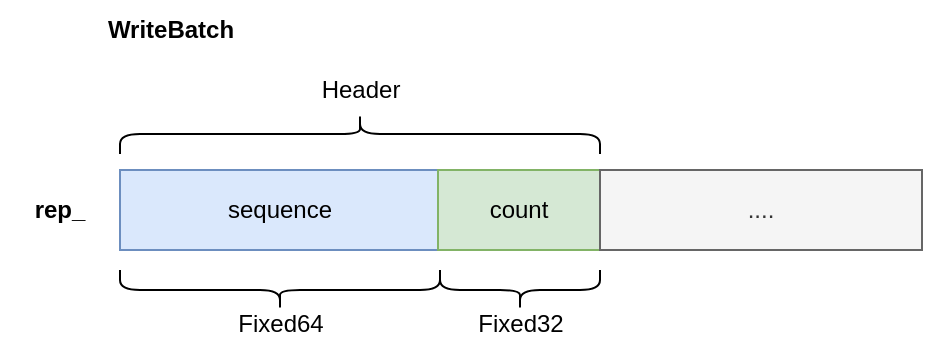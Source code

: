 <mxfile version="24.0.7" type="github" pages="3">
  <diagram id="k53R_lnt_Sdv_NGEuWvp" name="第 1 页">
    <mxGraphModel dx="1877" dy="558" grid="1" gridSize="10" guides="1" tooltips="1" connect="1" arrows="1" fold="1" page="1" pageScale="1" pageWidth="827" pageHeight="1169" math="0" shadow="0">
      <root>
        <mxCell id="0" />
        <mxCell id="1" parent="0" />
        <mxCell id="URvbOD4tHFGXEVozk75N-1" value="sequence" style="rounded=0;whiteSpace=wrap;html=1;fillColor=#dae8fc;strokeColor=#6c8ebf;container=0;" parent="1" vertex="1">
          <mxGeometry x="13" y="145" width="160" height="40" as="geometry" />
        </mxCell>
        <mxCell id="URvbOD4tHFGXEVozk75N-2" value="count" style="rounded=0;whiteSpace=wrap;html=1;fillColor=#d5e8d4;strokeColor=#82b366;container=0;" parent="1" vertex="1">
          <mxGeometry x="172" y="145" width="81" height="40" as="geometry" />
        </mxCell>
        <mxCell id="URvbOD4tHFGXEVozk75N-3" value="...." style="rounded=0;whiteSpace=wrap;html=1;fillColor=#f5f5f5;strokeColor=#666666;fontColor=#333333;container=0;" parent="1" vertex="1">
          <mxGeometry x="253" y="145" width="161" height="40" as="geometry" />
        </mxCell>
        <mxCell id="URvbOD4tHFGXEVozk75N-5" value="" style="shape=curlyBracket;whiteSpace=wrap;html=1;rounded=1;labelPosition=left;verticalLabelPosition=middle;align=right;verticalAlign=middle;rotation=-90;size=0.5;container=0;" parent="1" vertex="1">
          <mxGeometry x="83" y="125" width="20" height="160" as="geometry" />
        </mxCell>
        <mxCell id="URvbOD4tHFGXEVozk75N-6" value="Fixed64" style="text;html=1;align=center;verticalAlign=middle;resizable=0;points=[];autosize=1;strokeColor=none;fillColor=none;container=0;" parent="1" vertex="1">
          <mxGeometry x="58" y="207" width="70" height="30" as="geometry" />
        </mxCell>
        <mxCell id="URvbOD4tHFGXEVozk75N-8" value="" style="shape=curlyBracket;whiteSpace=wrap;html=1;rounded=1;flipH=1;labelPosition=right;verticalLabelPosition=middle;align=left;verticalAlign=middle;rotation=90;container=0;" parent="1" vertex="1">
          <mxGeometry x="203" y="165" width="20" height="80" as="geometry" />
        </mxCell>
        <mxCell id="URvbOD4tHFGXEVozk75N-9" value="Fixed32" style="text;html=1;align=center;verticalAlign=middle;resizable=0;points=[];autosize=1;strokeColor=none;fillColor=none;container=0;" parent="1" vertex="1">
          <mxGeometry x="177.5" y="207" width="70" height="30" as="geometry" />
        </mxCell>
        <mxCell id="URvbOD4tHFGXEVozk75N-10" value="" style="shape=curlyBracket;whiteSpace=wrap;html=1;rounded=1;labelPosition=left;verticalLabelPosition=middle;align=right;verticalAlign=middle;rotation=90;container=0;" parent="1" vertex="1">
          <mxGeometry x="123" y="7" width="20" height="240" as="geometry" />
        </mxCell>
        <mxCell id="URvbOD4tHFGXEVozk75N-11" value="Header" style="text;html=1;align=center;verticalAlign=middle;resizable=0;points=[];autosize=1;strokeColor=none;fillColor=none;container=0;" parent="1" vertex="1">
          <mxGeometry x="103" y="90" width="60" height="30" as="geometry" />
        </mxCell>
        <mxCell id="URvbOD4tHFGXEVozk75N-12" value="&lt;b&gt;WriteBatch&lt;/b&gt;" style="text;html=1;align=center;verticalAlign=middle;resizable=0;points=[];autosize=1;strokeColor=none;fillColor=none;container=0;" parent="1" vertex="1">
          <mxGeometry x="-7" y="60" width="90" height="30" as="geometry" />
        </mxCell>
        <mxCell id="URvbOD4tHFGXEVozk75N-14" value="&lt;b&gt;rep_&lt;/b&gt;" style="text;html=1;strokeColor=none;fillColor=none;align=center;verticalAlign=middle;whiteSpace=wrap;rounded=0;" parent="1" vertex="1">
          <mxGeometry x="-47" y="150" width="60" height="30" as="geometry" />
        </mxCell>
      </root>
    </mxGraphModel>
  </diagram>
  <diagram id="RMUOH4AFn-J63V9aVuIR" name="日志">
    <mxGraphModel dx="1050" dy="588" grid="1" gridSize="10" guides="1" tooltips="1" connect="1" arrows="1" fold="1" page="1" pageScale="1" pageWidth="827" pageHeight="1169" math="0" shadow="0">
      <root>
        <mxCell id="0" />
        <mxCell id="1" parent="0" />
        <mxCell id="f81sSvOCYUk46uwJjD_y-1" value="checksum" style="rounded=0;whiteSpace=wrap;html=1;fillColor=#dae8fc;strokeColor=#6c8ebf;" vertex="1" parent="1">
          <mxGeometry x="40" y="80" width="160" height="40" as="geometry" />
        </mxCell>
        <mxCell id="f81sSvOCYUk46uwJjD_y-2" value="length" style="rounded=0;whiteSpace=wrap;html=1;fillColor=#d5e8d4;strokeColor=#82b366;" vertex="1" parent="1">
          <mxGeometry x="200" y="80" width="80" height="40" as="geometry" />
        </mxCell>
        <mxCell id="f81sSvOCYUk46uwJjD_y-3" value="type" style="rounded=0;whiteSpace=wrap;html=1;fillColor=#f8cecc;strokeColor=#b85450;" vertex="1" parent="1">
          <mxGeometry x="280" y="80" width="40" height="40" as="geometry" />
        </mxCell>
        <mxCell id="f81sSvOCYUk46uwJjD_y-4" value="" style="shape=curlyBracket;whiteSpace=wrap;html=1;rounded=1;labelPosition=left;verticalLabelPosition=middle;align=right;verticalAlign=middle;rotation=-90;" vertex="1" parent="1">
          <mxGeometry x="110" y="60" width="20" height="160" as="geometry" />
        </mxCell>
        <mxCell id="rOpv6fqfEIrmpdJGzOwJ-1" value="Fixed32" style="text;html=1;align=center;verticalAlign=middle;resizable=0;points=[];autosize=1;strokeColor=none;fillColor=none;" vertex="1" parent="1">
          <mxGeometry x="85" y="150" width="70" height="30" as="geometry" />
        </mxCell>
        <mxCell id="rOpv6fqfEIrmpdJGzOwJ-2" value="" style="shape=curlyBracket;whiteSpace=wrap;html=1;rounded=1;labelPosition=left;verticalLabelPosition=middle;align=right;verticalAlign=middle;rotation=-90;size=0.5;" vertex="1" parent="1">
          <mxGeometry x="230" y="100" width="20" height="80" as="geometry" />
        </mxCell>
        <mxCell id="rOpv6fqfEIrmpdJGzOwJ-4" value="" style="shape=curlyBracket;whiteSpace=wrap;html=1;rounded=1;labelPosition=left;verticalLabelPosition=middle;align=right;verticalAlign=middle;rotation=-90;size=0.5;" vertex="1" parent="1">
          <mxGeometry x="290" y="120" width="20" height="40" as="geometry" />
        </mxCell>
        <mxCell id="mfrbzExWGqUafXDXyoQb-1" value="" style="shape=curlyBracket;whiteSpace=wrap;html=1;rounded=1;labelPosition=left;verticalLabelPosition=middle;align=right;verticalAlign=middle;rotation=90;" vertex="1" parent="1">
          <mxGeometry x="170.13" y="-80.12" width="20.25" height="280" as="geometry" />
        </mxCell>
        <mxCell id="mfrbzExWGqUafXDXyoQb-2" value="kHeaderSize" style="text;html=1;align=center;verticalAlign=middle;resizable=0;points=[];autosize=1;strokeColor=none;fillColor=none;" vertex="1" parent="1">
          <mxGeometry x="135.26" y="20" width="90" height="30" as="geometry" />
        </mxCell>
        <mxCell id="mfrbzExWGqUafXDXyoQb-3" value="2" style="text;html=1;align=center;verticalAlign=middle;resizable=0;points=[];autosize=1;strokeColor=none;fillColor=none;" vertex="1" parent="1">
          <mxGeometry x="225" y="150" width="30" height="30" as="geometry" />
        </mxCell>
        <mxCell id="mfrbzExWGqUafXDXyoQb-4" value="1" style="text;html=1;align=center;verticalAlign=middle;resizable=0;points=[];autosize=1;strokeColor=none;fillColor=none;" vertex="1" parent="1">
          <mxGeometry x="285" y="150" width="30" height="30" as="geometry" />
        </mxCell>
        <mxCell id="Kz075IBLRhOOplbP-NPs-2" value="content" style="rounded=0;whiteSpace=wrap;html=1;fillColor=#ffe6cc;strokeColor=#d79b00;" vertex="1" parent="1">
          <mxGeometry x="320" y="80" width="200" height="40" as="geometry" />
        </mxCell>
        <mxCell id="Kz075IBLRhOOplbP-NPs-3" value="" style="shape=curlyBracket;whiteSpace=wrap;html=1;rounded=1;labelPosition=left;verticalLabelPosition=middle;align=right;verticalAlign=middle;rotation=-90;" vertex="1" parent="1">
          <mxGeometry x="410" y="40" width="20" height="200" as="geometry" />
        </mxCell>
        <mxCell id="Kz075IBLRhOOplbP-NPs-4" value="length" style="text;html=1;align=center;verticalAlign=middle;resizable=0;points=[];autosize=1;strokeColor=none;fillColor=none;" vertex="1" parent="1">
          <mxGeometry x="390" y="150" width="60" height="30" as="geometry" />
        </mxCell>
      </root>
    </mxGraphModel>
  </diagram>
  <diagram id="bu7AN7CROdqGI-1WdTsL" name="工作">
    <mxGraphModel dx="1877" dy="1727" grid="1" gridSize="10" guides="1" tooltips="1" connect="1" arrows="1" fold="1" page="1" pageScale="1" pageWidth="827" pageHeight="1169" math="0" shadow="0">
      <root>
        <mxCell id="0" />
        <mxCell id="1" parent="0" />
        <mxCell id="0yTKgrOYLCj4q2CT0tXC-10" value="" style="edgeStyle=orthogonalEdgeStyle;rounded=0;orthogonalLoop=1;jettySize=auto;html=1;" edge="1" parent="1">
          <mxGeometry relative="1" as="geometry">
            <mxPoint x="740" y="-130" as="sourcePoint" />
            <mxPoint x="650" y="340" as="targetPoint" />
          </mxGeometry>
        </mxCell>
        <mxCell id="0yTKgrOYLCj4q2CT0tXC-11" value="N" style="edgeLabel;html=1;align=center;verticalAlign=middle;resizable=0;points=[];" vertex="1" connectable="0" parent="0yTKgrOYLCj4q2CT0tXC-10">
          <mxGeometry x="-0.144" y="-1" relative="1" as="geometry">
            <mxPoint as="offset" />
          </mxGeometry>
        </mxCell>
        <mxCell id="0yTKgrOYLCj4q2CT0tXC-32" style="edgeStyle=orthogonalEdgeStyle;rounded=0;orthogonalLoop=1;jettySize=auto;html=1;" edge="1" parent="1" source="0yTKgrOYLCj4q2CT0tXC-1" target="0yTKgrOYLCj4q2CT0tXC-31">
          <mxGeometry relative="1" as="geometry" />
        </mxCell>
        <mxCell id="0yTKgrOYLCj4q2CT0tXC-33" value="Y" style="edgeLabel;html=1;align=center;verticalAlign=middle;resizable=0;points=[];" vertex="1" connectable="0" parent="0yTKgrOYLCj4q2CT0tXC-32">
          <mxGeometry x="-0.326" y="-2" relative="1" as="geometry">
            <mxPoint as="offset" />
          </mxGeometry>
        </mxCell>
        <mxCell id="0yTKgrOYLCj4q2CT0tXC-1" value="start_ns == 0x0001" style="strokeWidth=2;html=1;shape=mxgraph.flowchart.decision;whiteSpace=wrap;" vertex="1" parent="1">
          <mxGeometry x="70" y="-150" width="160" height="100" as="geometry" />
        </mxCell>
        <mxCell id="0yTKgrOYLCj4q2CT0tXC-5" value="" style="edgeStyle=orthogonalEdgeStyle;rounded=0;orthogonalLoop=1;jettySize=auto;html=1;" edge="1" parent="1" source="0yTKgrOYLCj4q2CT0tXC-2" target="0yTKgrOYLCj4q2CT0tXC-4">
          <mxGeometry relative="1" as="geometry" />
        </mxCell>
        <mxCell id="0yTKgrOYLCj4q2CT0tXC-2" value="vnode_num++" style="whiteSpace=wrap;html=1;strokeWidth=2;" vertex="1" parent="1">
          <mxGeometry x="320" y="530" width="160" height="60" as="geometry" />
        </mxCell>
        <mxCell id="0yTKgrOYLCj4q2CT0tXC-7" style="edgeStyle=orthogonalEdgeStyle;rounded=0;orthogonalLoop=1;jettySize=auto;html=1;" edge="1" parent="1" source="0yTKgrOYLCj4q2CT0tXC-4" target="0yTKgrOYLCj4q2CT0tXC-6">
          <mxGeometry relative="1" as="geometry" />
        </mxCell>
        <mxCell id="0yTKgrOYLCj4q2CT0tXC-4" value="vnode_num &amp;gt;= max_vnode_num" style="rhombus;whiteSpace=wrap;html=1;strokeWidth=2;" vertex="1" parent="1">
          <mxGeometry x="320" y="650" width="160" height="80" as="geometry" />
        </mxCell>
        <mxCell id="0yTKgrOYLCj4q2CT0tXC-6" value="结束" style="strokeWidth=2;html=1;shape=mxgraph.flowchart.terminator;whiteSpace=wrap;" vertex="1" parent="1">
          <mxGeometry x="350" y="815" width="100" height="60" as="geometry" />
        </mxCell>
        <mxCell id="0yTKgrOYLCj4q2CT0tXC-15" style="edgeStyle=orthogonalEdgeStyle;rounded=0;orthogonalLoop=1;jettySize=auto;html=1;" edge="1" parent="1" source="0yTKgrOYLCj4q2CT0tXC-12" target="0yTKgrOYLCj4q2CT0tXC-13">
          <mxGeometry relative="1" as="geometry" />
        </mxCell>
        <mxCell id="0yTKgrOYLCj4q2CT0tXC-12" value="开始" style="strokeWidth=2;html=1;shape=mxgraph.flowchart.start_1;whiteSpace=wrap;" vertex="1" parent="1">
          <mxGeometry x="350" y="-260" width="100" height="60" as="geometry" />
        </mxCell>
        <mxCell id="0yTKgrOYLCj4q2CT0tXC-21" value="" style="edgeStyle=orthogonalEdgeStyle;rounded=0;orthogonalLoop=1;jettySize=auto;html=1;" edge="1" parent="1" source="0yTKgrOYLCj4q2CT0tXC-13" target="0yTKgrOYLCj4q2CT0tXC-20">
          <mxGeometry relative="1" as="geometry" />
        </mxCell>
        <mxCell id="0yTKgrOYLCj4q2CT0tXC-26" value="Y" style="edgeLabel;html=1;align=center;verticalAlign=middle;resizable=0;points=[];" vertex="1" connectable="0" parent="0yTKgrOYLCj4q2CT0tXC-21">
          <mxGeometry x="-0.184" y="-1" relative="1" as="geometry">
            <mxPoint as="offset" />
          </mxGeometry>
        </mxCell>
        <mxCell id="0yTKgrOYLCj4q2CT0tXC-24" style="edgeStyle=orthogonalEdgeStyle;rounded=0;orthogonalLoop=1;jettySize=auto;html=1;entryX=0.5;entryY=0;entryDx=0;entryDy=0;exitX=1;exitY=0.5;exitDx=0;exitDy=0;" edge="1" parent="1" source="0yTKgrOYLCj4q2CT0tXC-13" target="0yTKgrOYLCj4q2CT0tXC-22">
          <mxGeometry relative="1" as="geometry">
            <mxPoint x="530" y="-60" as="sourcePoint" />
            <mxPoint x="530" y="150" as="targetPoint" />
            <Array as="points">
              <mxPoint x="530" y="-100" />
              <mxPoint x="530" y="110" />
              <mxPoint x="400" y="110" />
            </Array>
          </mxGeometry>
        </mxCell>
        <mxCell id="0yTKgrOYLCj4q2CT0tXC-27" value="N" style="edgeLabel;html=1;align=center;verticalAlign=middle;resizable=0;points=[];" vertex="1" connectable="0" parent="0yTKgrOYLCj4q2CT0tXC-24">
          <mxGeometry x="0.375" y="-2" relative="1" as="geometry">
            <mxPoint as="offset" />
          </mxGeometry>
        </mxCell>
        <mxCell id="0yTKgrOYLCj4q2CT0tXC-13" value="ns == \0001" style="rhombus;whiteSpace=wrap;html=1;strokeWidth=2;" vertex="1" parent="1">
          <mxGeometry x="320" y="-140" width="160" height="80" as="geometry" />
        </mxCell>
        <mxCell id="0yTKgrOYLCj4q2CT0tXC-23" value="" style="edgeStyle=orthogonalEdgeStyle;rounded=0;orthogonalLoop=1;jettySize=auto;html=1;" edge="1" parent="1" source="0yTKgrOYLCj4q2CT0tXC-20" target="0yTKgrOYLCj4q2CT0tXC-22">
          <mxGeometry relative="1" as="geometry">
            <Array as="points">
              <mxPoint x="400" y="130" />
              <mxPoint x="400" y="130" />
            </Array>
          </mxGeometry>
        </mxCell>
        <mxCell id="0yTKgrOYLCj4q2CT0tXC-20" value="将 start_ns赋值为\0001" style="whiteSpace=wrap;html=1;strokeWidth=2;" vertex="1" parent="1">
          <mxGeometry x="340" y="-10" width="120" height="60" as="geometry" />
        </mxCell>
        <mxCell id="0yTKgrOYLCj4q2CT0tXC-22" value="等待底座返回数据" style="whiteSpace=wrap;html=1;strokeWidth=2;" vertex="1" parent="1">
          <mxGeometry x="340" y="150" width="120" height="60" as="geometry" />
        </mxCell>
        <mxCell id="0yTKgrOYLCj4q2CT0tXC-30" style="edgeStyle=orthogonalEdgeStyle;rounded=0;orthogonalLoop=1;jettySize=auto;html=1;" edge="1" parent="1" source="0yTKgrOYLCj4q2CT0tXC-22" target="0yTKgrOYLCj4q2CT0tXC-1">
          <mxGeometry relative="1" as="geometry">
            <mxPoint x="400" y="180" as="sourcePoint" />
            <mxPoint x="240" y="-110" as="targetPoint" />
            <Array as="points">
              <mxPoint x="280" y="180" />
              <mxPoint x="280" y="-100" />
            </Array>
          </mxGeometry>
        </mxCell>
        <mxCell id="0yTKgrOYLCj4q2CT0tXC-31" value="当前vnode没有下一个命名空间了" style="whiteSpace=wrap;html=1;strokeWidth=2;" vertex="1" parent="1">
          <mxGeometry x="90" y="20" width="120" height="60" as="geometry" />
        </mxCell>
        <mxCell id="0yTKgrOYLCj4q2CT0tXC-36" value="" style="edgeStyle=orthogonalEdgeStyle;rounded=0;orthogonalLoop=1;jettySize=auto;html=1;" edge="1" parent="1" source="0yTKgrOYLCj4q2CT0tXC-34">
          <mxGeometry relative="1" as="geometry">
            <mxPoint x="210" y="1110" as="targetPoint" />
          </mxGeometry>
        </mxCell>
        <mxCell id="0yTKgrOYLCj4q2CT0tXC-34" value="vnode_id == 0" style="strokeWidth=2;html=1;shape=mxgraph.flowchart.start_1;whiteSpace=wrap;" vertex="1" parent="1">
          <mxGeometry x="160" y="1000" width="100" height="60" as="geometry" />
        </mxCell>
        <mxCell id="0yTKgrOYLCj4q2CT0tXC-39" value="" style="edgeStyle=orthogonalEdgeStyle;rounded=0;orthogonalLoop=1;jettySize=auto;html=1;" edge="1" parent="1" source="0yTKgrOYLCj4q2CT0tXC-37" target="0yTKgrOYLCj4q2CT0tXC-38">
          <mxGeometry relative="1" as="geometry" />
        </mxCell>
        <mxCell id="0yTKgrOYLCj4q2CT0tXC-37" value="获取指定数量的对象" style="whiteSpace=wrap;html=1;strokeWidth=2;" vertex="1" parent="1">
          <mxGeometry x="150" y="1111" width="120" height="60" as="geometry" />
        </mxCell>
        <mxCell id="0yTKgrOYLCj4q2CT0tXC-41" value="" style="edgeStyle=orthogonalEdgeStyle;rounded=0;orthogonalLoop=1;jettySize=auto;html=1;" edge="1" parent="1" source="0yTKgrOYLCj4q2CT0tXC-38" target="0yTKgrOYLCj4q2CT0tXC-40">
          <mxGeometry relative="1" as="geometry" />
        </mxCell>
        <mxCell id="0yTKgrOYLCj4q2CT0tXC-43" value="Y" style="edgeLabel;html=1;align=center;verticalAlign=middle;resizable=0;points=[];" vertex="1" connectable="0" parent="0yTKgrOYLCj4q2CT0tXC-41">
          <mxGeometry x="-0.076" y="2" relative="1" as="geometry">
            <mxPoint as="offset" />
          </mxGeometry>
        </mxCell>
        <mxCell id="0yTKgrOYLCj4q2CT0tXC-45" value="" style="edgeStyle=orthogonalEdgeStyle;rounded=0;orthogonalLoop=1;jettySize=auto;html=1;" edge="1" parent="1" source="0yTKgrOYLCj4q2CT0tXC-38" target="0yTKgrOYLCj4q2CT0tXC-44">
          <mxGeometry relative="1" as="geometry" />
        </mxCell>
        <mxCell id="0yTKgrOYLCj4q2CT0tXC-38" value="more == true?" style="rhombus;whiteSpace=wrap;html=1;strokeWidth=2;" vertex="1" parent="1">
          <mxGeometry x="150" y="1240" width="120" height="80" as="geometry" />
        </mxCell>
        <mxCell id="0yTKgrOYLCj4q2CT0tXC-42" style="edgeStyle=orthogonalEdgeStyle;rounded=0;orthogonalLoop=1;jettySize=auto;html=1;exitX=0.5;exitY=0;exitDx=0;exitDy=0;" edge="1" parent="1" source="0yTKgrOYLCj4q2CT0tXC-40" target="0yTKgrOYLCj4q2CT0tXC-37">
          <mxGeometry relative="1" as="geometry">
            <Array as="points">
              <mxPoint x="30" y="1140" />
            </Array>
          </mxGeometry>
        </mxCell>
        <mxCell id="0yTKgrOYLCj4q2CT0tXC-40" value="设置start_after" style="whiteSpace=wrap;html=1;strokeWidth=2;" vertex="1" parent="1">
          <mxGeometry x="-30" y="1250" width="120" height="60" as="geometry" />
        </mxCell>
        <mxCell id="0yTKgrOYLCj4q2CT0tXC-49" value="" style="edgeStyle=orthogonalEdgeStyle;rounded=0;orthogonalLoop=1;jettySize=auto;html=1;" edge="1" parent="1" source="0yTKgrOYLCj4q2CT0tXC-44" target="0yTKgrOYLCj4q2CT0tXC-48">
          <mxGeometry relative="1" as="geometry" />
        </mxCell>
        <mxCell id="0yTKgrOYLCj4q2CT0tXC-44" value="++vnode_id&amp;nbsp;" style="whiteSpace=wrap;html=1;strokeWidth=2;" vertex="1" parent="1">
          <mxGeometry x="150" y="1370" width="120" height="60" as="geometry" />
        </mxCell>
        <mxCell id="0yTKgrOYLCj4q2CT0tXC-51" style="edgeStyle=orthogonalEdgeStyle;rounded=0;orthogonalLoop=1;jettySize=auto;html=1;" edge="1" parent="1" source="0yTKgrOYLCj4q2CT0tXC-48" target="0yTKgrOYLCj4q2CT0tXC-50">
          <mxGeometry relative="1" as="geometry">
            <Array as="points">
              <mxPoint x="395" y="1520" />
            </Array>
          </mxGeometry>
        </mxCell>
        <mxCell id="0yTKgrOYLCj4q2CT0tXC-54" value="Y" style="edgeLabel;html=1;align=center;verticalAlign=middle;resizable=0;points=[];" vertex="1" connectable="0" parent="0yTKgrOYLCj4q2CT0tXC-51">
          <mxGeometry x="-0.464" y="2" relative="1" as="geometry">
            <mxPoint as="offset" />
          </mxGeometry>
        </mxCell>
        <mxCell id="0yTKgrOYLCj4q2CT0tXC-52" style="edgeStyle=orthogonalEdgeStyle;rounded=0;orthogonalLoop=1;jettySize=auto;html=1;" edge="1" parent="1" source="0yTKgrOYLCj4q2CT0tXC-48" target="0yTKgrOYLCj4q2CT0tXC-37">
          <mxGeometry relative="1" as="geometry">
            <Array as="points">
              <mxPoint x="395" y="1140" />
            </Array>
          </mxGeometry>
        </mxCell>
        <mxCell id="0yTKgrOYLCj4q2CT0tXC-53" value="N" style="edgeLabel;html=1;align=center;verticalAlign=middle;resizable=0;points=[];" vertex="1" connectable="0" parent="0yTKgrOYLCj4q2CT0tXC-52">
          <mxGeometry x="0.336" y="-1" relative="1" as="geometry">
            <mxPoint as="offset" />
          </mxGeometry>
        </mxCell>
        <mxCell id="0yTKgrOYLCj4q2CT0tXC-48" value="vnode_id &amp;gt;= vnode_num" style="rhombus;whiteSpace=wrap;html=1;strokeWidth=2;" vertex="1" parent="1">
          <mxGeometry x="330" y="1360" width="130" height="80" as="geometry" />
        </mxCell>
        <mxCell id="0yTKgrOYLCj4q2CT0tXC-50" value="完成" style="strokeWidth=2;html=1;shape=mxgraph.flowchart.terminator;whiteSpace=wrap;" vertex="1" parent="1">
          <mxGeometry x="345" y="1490" width="100" height="60" as="geometry" />
        </mxCell>
      </root>
    </mxGraphModel>
  </diagram>
</mxfile>
